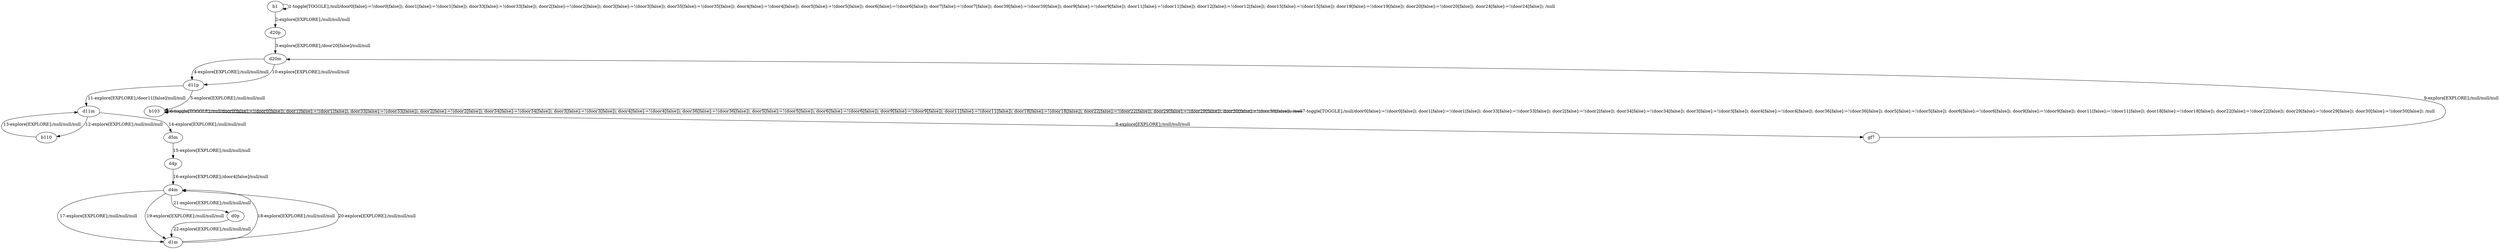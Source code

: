 # Total number of goals covered by this test: 1
# d1m --> d4m

digraph g {
"b1" -> "b1" [label = "1-toggle[TOGGLE];/null/door0[false]:=!(door0[false]); door1[false]:=!(door1[false]); door33[false]:=!(door33[false]); door2[false]:=!(door2[false]); door3[false]:=!(door3[false]); door35[false]:=!(door35[false]); door4[false]:=!(door4[false]); door5[false]:=!(door5[false]); door6[false]:=!(door6[false]); door7[false]:=!(door7[false]); door39[false]:=!(door39[false]); door9[false]:=!(door9[false]); door11[false]:=!(door11[false]); door12[false]:=!(door12[false]); door15[false]:=!(door15[false]); door19[false]:=!(door19[false]); door20[false]:=!(door20[false]); door24[false]:=!(door24[false]); /null"];
"b1" -> "d20p" [label = "2-explore[EXPLORE];/null/null/null"];
"d20p" -> "d20m" [label = "3-explore[EXPLORE];/door20[false]/null/null"];
"d20m" -> "d11p" [label = "4-explore[EXPLORE];/null/null/null"];
"d11p" -> "b103" [label = "5-explore[EXPLORE];/null/null/null"];
"b103" -> "b103" [label = "6-toggle[TOGGLE];/null/door0[false]:=!(door0[false]); door1[false]:=!(door1[false]); door33[false]:=!(door33[false]); door2[false]:=!(door2[false]); door34[false]:=!(door34[false]); door3[false]:=!(door3[false]); door4[false]:=!(door4[false]); door36[false]:=!(door36[false]); door5[false]:=!(door5[false]); door6[false]:=!(door6[false]); door9[false]:=!(door9[false]); door11[false]:=!(door11[false]); door18[false]:=!(door18[false]); door22[false]:=!(door22[false]); door29[false]:=!(door29[false]); door30[false]:=!(door30[false]); /null"];
"b103" -> "b103" [label = "7-toggle[TOGGLE];/null/door0[false]:=!(door0[false]); door1[false]:=!(door1[false]); door33[false]:=!(door33[false]); door2[false]:=!(door2[false]); door34[false]:=!(door34[false]); door3[false]:=!(door3[false]); door4[false]:=!(door4[false]); door36[false]:=!(door36[false]); door5[false]:=!(door5[false]); door6[false]:=!(door6[false]); door9[false]:=!(door9[false]); door11[false]:=!(door11[false]); door18[false]:=!(door18[false]); door22[false]:=!(door22[false]); door29[false]:=!(door29[false]); door30[false]:=!(door30[false]); /null"];
"b103" -> "gf7" [label = "8-explore[EXPLORE];/null/null/null"];
"gf7" -> "d20m" [label = "9-explore[EXPLORE];/null/null/null"];
"d20m" -> "d11p" [label = "10-explore[EXPLORE];/null/null/null"];
"d11p" -> "d11m" [label = "11-explore[EXPLORE];/door11[false]/null/null"];
"d11m" -> "b110" [label = "12-explore[EXPLORE];/null/null/null"];
"b110" -> "d11m" [label = "13-explore[EXPLORE];/null/null/null"];
"d11m" -> "d5m" [label = "14-explore[EXPLORE];/null/null/null"];
"d5m" -> "d4p" [label = "15-explore[EXPLORE];/null/null/null"];
"d4p" -> "d4m" [label = "16-explore[EXPLORE];/door4[false]/null/null"];
"d4m" -> "d1m" [label = "17-explore[EXPLORE];/null/null/null"];
"d1m" -> "d4m" [label = "18-explore[EXPLORE];/null/null/null"];
"d4m" -> "d1m" [label = "19-explore[EXPLORE];/null/null/null"];
"d1m" -> "d4m" [label = "20-explore[EXPLORE];/null/null/null"];
"d4m" -> "d0p" [label = "21-explore[EXPLORE];/null/null/null"];
"d0p" -> "d1m" [label = "22-explore[EXPLORE];/null/null/null"];
}